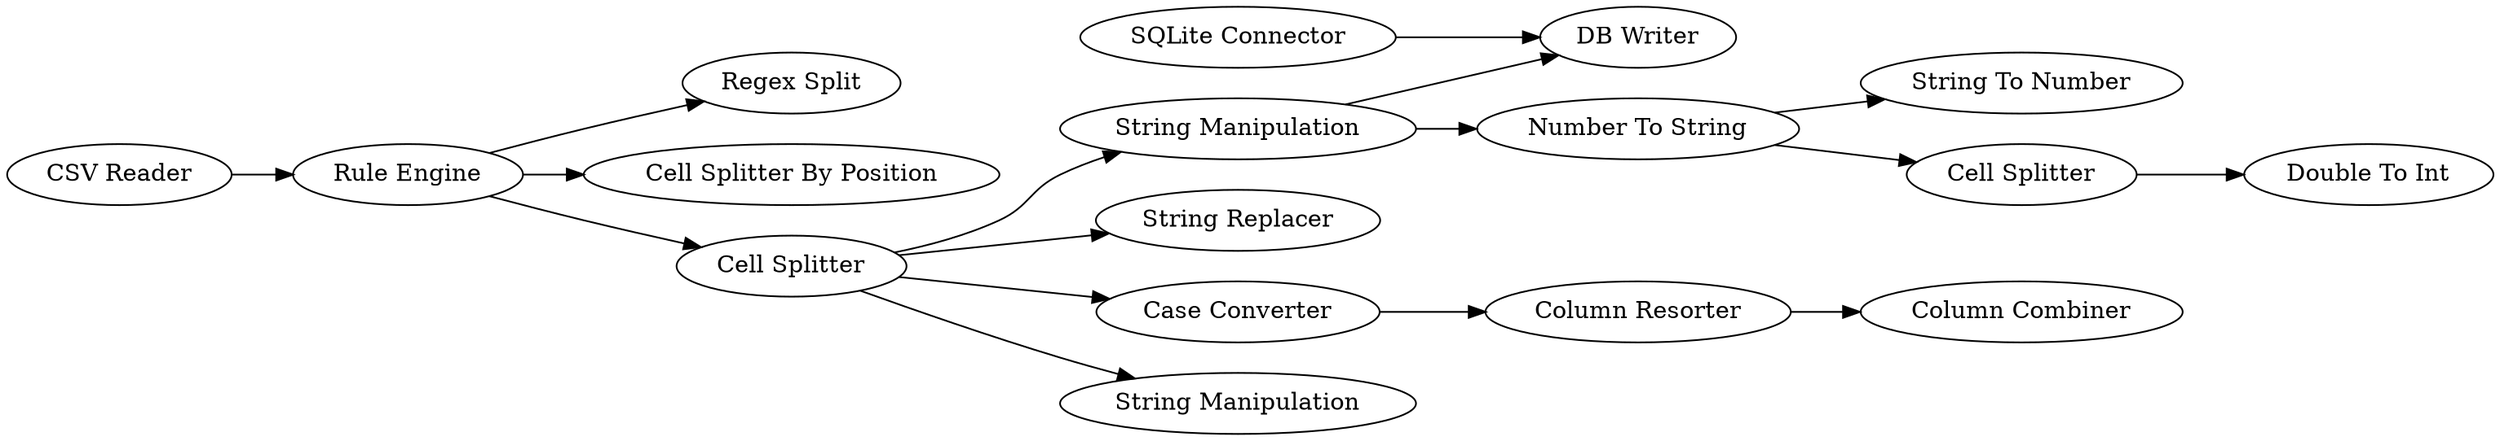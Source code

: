 digraph {
	"-4739862785116470156_7" [label="Regex Split"]
	"-4739862785116470156_23" [label="Rule Engine"]
	"-4739862785116470156_35" [label="Cell Splitter"]
	"-4739862785116470156_4" [label="Cell Splitter By Position"]
	"-4739862785116470156_34" [label="Cell Splitter"]
	"-4739862785116470156_10" [label="String Replacer"]
	"-4739862785116470156_24" [label="Column Combiner"]
	"-4739862785116470156_11" [label="Case Converter"]
	"-4739862785116470156_40" [label="String To Number"]
	"-4739862785116470156_36" [label="DB Writer"]
	"-4739862785116470156_25" [label="String Manipulation"]
	"-4739862785116470156_38" [label="SQLite Connector"]
	"-4739862785116470156_39" [label="Number To String"]
	"-4739862785116470156_33" [label="Double To Int"]
	"-4739862785116470156_22" [label="Column Resorter"]
	"-4739862785116470156_19" [label="CSV Reader"]
	"-4739862785116470156_21" [label="String Manipulation"]
	"-4739862785116470156_21" -> "-4739862785116470156_39"
	"-4739862785116470156_21" -> "-4739862785116470156_36"
	"-4739862785116470156_38" -> "-4739862785116470156_36"
	"-4739862785116470156_39" -> "-4739862785116470156_40"
	"-4739862785116470156_23" -> "-4739862785116470156_4"
	"-4739862785116470156_34" -> "-4739862785116470156_10"
	"-4739862785116470156_19" -> "-4739862785116470156_23"
	"-4739862785116470156_23" -> "-4739862785116470156_34"
	"-4739862785116470156_11" -> "-4739862785116470156_22"
	"-4739862785116470156_34" -> "-4739862785116470156_21"
	"-4739862785116470156_34" -> "-4739862785116470156_25"
	"-4739862785116470156_23" -> "-4739862785116470156_7"
	"-4739862785116470156_22" -> "-4739862785116470156_24"
	"-4739862785116470156_34" -> "-4739862785116470156_11"
	"-4739862785116470156_35" -> "-4739862785116470156_33"
	"-4739862785116470156_39" -> "-4739862785116470156_35"
	rankdir=LR
}
